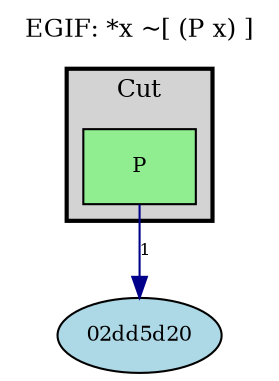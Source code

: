 digraph EG {
  rankdir=TB;
  compound=true;
  node [fontsize=10];

  label="EGIF: *x ~[ (P x) ]";
  labelloc="t";
  fontsize=12;

  "pred_e_955c842e" [label="P", shape=box, style=filled, fillcolor=lightgreen];
  "Vertex(id='v_02dd5d20', label=None, is_generic=True)" [label="02dd5d20", shape=ellipse, style=filled, fillcolor=lightblue];
  subgraph cluster_0_0 {
    label="Cut";
    style=filled;
    fillcolor=lightgray;
    color=black;
    penwidth=2;
    "pred_e_955c842e";
  }

  // ν mapping connections
  "pred_e_955c842e" -> "Vertex(id='v_02dd5d20', label=None, is_generic=True)" [label="1", color=darkblue, fontsize=8];
}